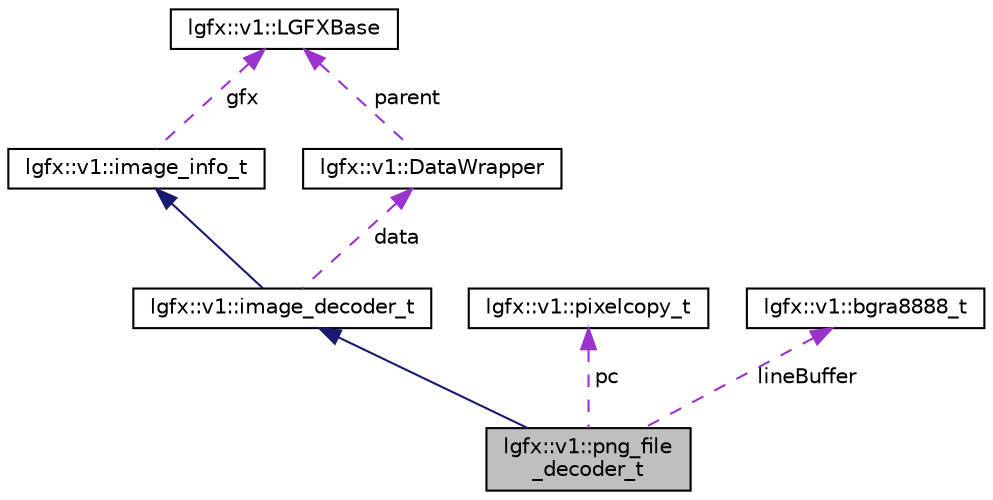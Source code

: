 digraph "lgfx::v1::png_file_decoder_t"
{
 // LATEX_PDF_SIZE
  edge [fontname="Helvetica",fontsize="10",labelfontname="Helvetica",labelfontsize="10"];
  node [fontname="Helvetica",fontsize="10",shape=record];
  Node1 [label="lgfx::v1::png_file\l_decoder_t",height=0.2,width=0.4,color="black", fillcolor="grey75", style="filled", fontcolor="black",tooltip=" "];
  Node2 -> Node1 [dir="back",color="midnightblue",fontsize="10",style="solid",fontname="Helvetica"];
  Node2 [label="lgfx::v1::image_decoder_t",height=0.2,width=0.4,color="black", fillcolor="white", style="filled",URL="$d1/d92/structlgfx_1_1v1_1_1image__decoder__t.html",tooltip=" "];
  Node3 -> Node2 [dir="back",color="midnightblue",fontsize="10",style="solid",fontname="Helvetica"];
  Node3 [label="lgfx::v1::image_info_t",height=0.2,width=0.4,color="black", fillcolor="white", style="filled",URL="$df/d14/structlgfx_1_1v1_1_1image__info__t.html",tooltip=" "];
  Node4 -> Node3 [dir="back",color="darkorchid3",fontsize="10",style="dashed",label=" gfx" ,fontname="Helvetica"];
  Node4 [label="lgfx::v1::LGFXBase",height=0.2,width=0.4,color="black", fillcolor="white", style="filled",URL="$d5/dfe/classlgfx_1_1v1_1_1LGFXBase.html",tooltip=" "];
  Node5 -> Node2 [dir="back",color="darkorchid3",fontsize="10",style="dashed",label=" data" ,fontname="Helvetica"];
  Node5 [label="lgfx::v1::DataWrapper",height=0.2,width=0.4,color="black", fillcolor="white", style="filled",URL="$d8/d54/structlgfx_1_1v1_1_1DataWrapper.html",tooltip=" "];
  Node4 -> Node5 [dir="back",color="darkorchid3",fontsize="10",style="dashed",label=" parent" ,fontname="Helvetica"];
  Node6 -> Node1 [dir="back",color="darkorchid3",fontsize="10",style="dashed",label=" pc" ,fontname="Helvetica"];
  Node6 [label="lgfx::v1::pixelcopy_t",height=0.2,width=0.4,color="black", fillcolor="white", style="filled",URL="$dc/dce/structlgfx_1_1v1_1_1pixelcopy__t.html",tooltip=" "];
  Node7 -> Node1 [dir="back",color="darkorchid3",fontsize="10",style="dashed",label=" lineBuffer" ,fontname="Helvetica"];
  Node7 [label="lgfx::v1::bgra8888_t",height=0.2,width=0.4,color="black", fillcolor="white", style="filled",URL="$d0/d22/structlgfx_1_1v1_1_1bgra8888__t.html",tooltip=" "];
}
